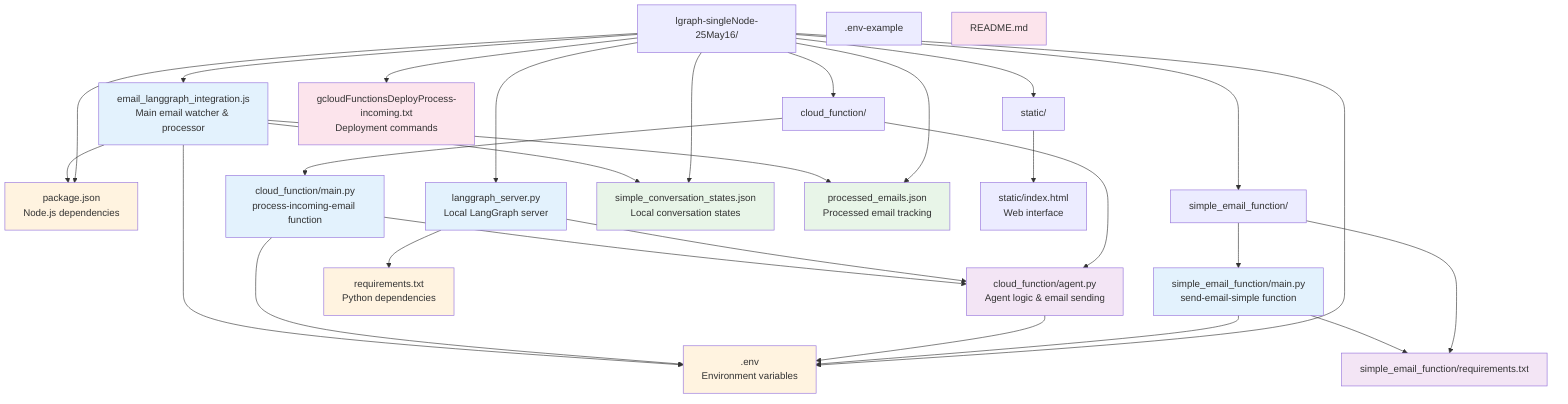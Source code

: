 graph TB
    %% Root Directory
    ROOT[lgraph-singleNode-25May16/]
    
    %% Main Email Processing Files
    EMAIL_JS[email_langgraph_integration.js<br/>Main email watcher & processor]
    PACKAGE_JSON[package.json<br/>Node.js dependencies]
    
    %% Cloud Functions
    CLOUD_FN[cloud_function/]
    CLOUD_MAIN[cloud_function/main.py<br/>process-incoming-email function]
    CLOUD_AGENT[cloud_function/agent.py<br/>Agent logic & email sending]
    
    %% Simple Email Function
    SIMPLE_FN[simple_email_function/]
    SIMPLE_MAIN[simple_email_function/main.py<br/>send-email-simple function]
    SIMPLE_REQ[simple_email_function/requirements.txt]
    
    %% LangGraph Components
    LANGGRAPH_SERVER[langgraph_server.py<br/>Local LangGraph server]
    
    %% Configuration & Environment
    ENV[.env<br/>Environment variables]
    ENV_EXAMPLE[.env-example]
    REQUIREMENTS[requirements.txt<br/>Python dependencies]
    
    %% State & Data Files
    CONV_STATES[simple_conversation_states.json<br/>Local conversation states]
    PROCESSED_EMAILS[processed_emails.json<br/>Processed email tracking]
    
    %% Documentation & Deployment
    DEPLOY[gcloudFunctionsDeployProcess-incoming.txt<br/>Deployment commands]
    README[README.md]
    
    %% Web Interface
    STATIC[static/]
    WEB_UI[static/index.html<br/>Web interface]
    
    %% Dependencies
    EMAIL_JS --> PACKAGE_JSON
    EMAIL_JS --> ENV
    EMAIL_JS --> CONV_STATES
    EMAIL_JS --> PROCESSED_EMAILS
    
    CLOUD_MAIN --> CLOUD_AGENT
    CLOUD_MAIN --> ENV
    CLOUD_AGENT --> ENV
    
    SIMPLE_MAIN --> SIMPLE_REQ
    SIMPLE_MAIN --> ENV
    
    LANGGRAPH_SERVER --> REQUIREMENTS
    LANGGRAPH_SERVER --> CLOUD_AGENT
    
    %% File Structure
    ROOT --> EMAIL_JS
    ROOT --> PACKAGE_JSON
    ROOT --> CLOUD_FN
    ROOT --> SIMPLE_FN
    ROOT --> LANGGRAPH_SERVER
    ROOT --> ENV
    ROOT --> CONV_STATES
    ROOT --> PROCESSED_EMAILS
    ROOT --> DEPLOY
    ROOT --> STATIC
    
    CLOUD_FN --> CLOUD_MAIN
    CLOUD_FN --> CLOUD_AGENT
    SIMPLE_FN --> SIMPLE_MAIN
    SIMPLE_FN --> SIMPLE_REQ
    STATIC --> WEB_UI
    
    %% Styling
    classDef main fill:#e3f2fd
    classDef cloud fill:#f3e5f5
    classDef config fill:#fff3e0
    classDef data fill:#e8f5e8
    classDef docs fill:#fce4ec
    
    class EMAIL_JS,CLOUD_MAIN,SIMPLE_MAIN,LANGGRAPH_SERVER main
    class CLOUD_AGENT,SIMPLE_REQ cloud
    class ENV,PACKAGE_JSON,REQUIREMENTS config
    class CONV_STATES,PROCESSED_EMAILS data
    class DEPLOY,README docs